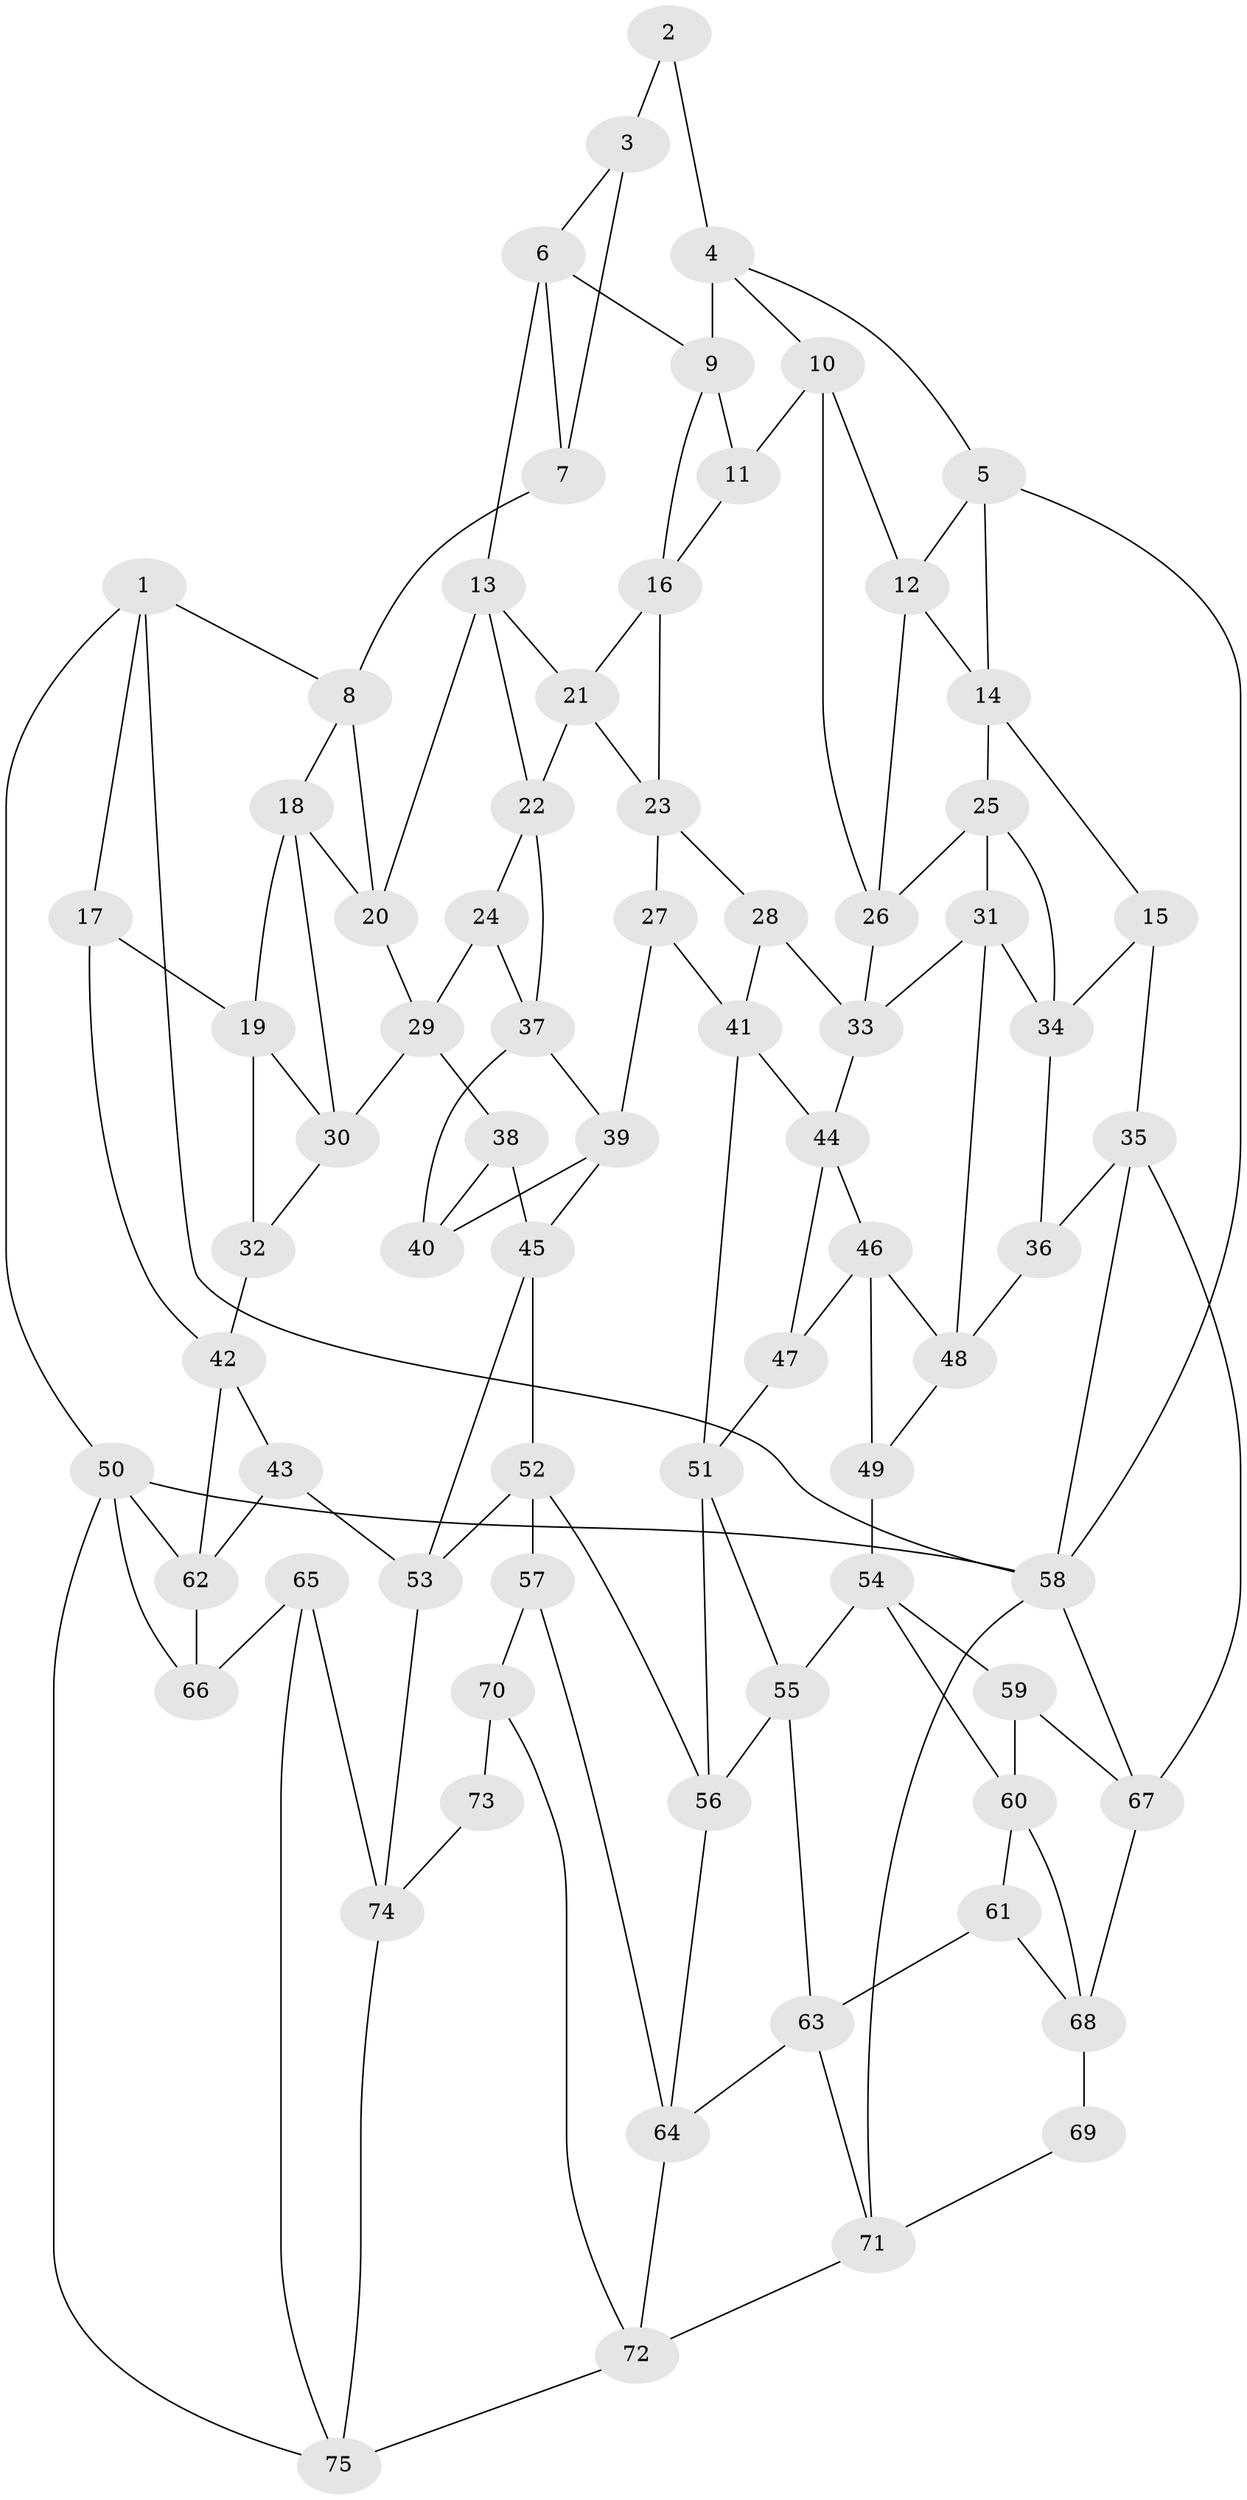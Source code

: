 // original degree distribution, {3: 0.013333333333333334, 4: 0.25333333333333335, 5: 0.49333333333333335, 6: 0.24}
// Generated by graph-tools (version 1.1) at 2025/03/03/09/25 03:03:27]
// undirected, 75 vertices, 138 edges
graph export_dot {
graph [start="1"]
  node [color=gray90,style=filled];
  1;
  2;
  3;
  4;
  5;
  6;
  7;
  8;
  9;
  10;
  11;
  12;
  13;
  14;
  15;
  16;
  17;
  18;
  19;
  20;
  21;
  22;
  23;
  24;
  25;
  26;
  27;
  28;
  29;
  30;
  31;
  32;
  33;
  34;
  35;
  36;
  37;
  38;
  39;
  40;
  41;
  42;
  43;
  44;
  45;
  46;
  47;
  48;
  49;
  50;
  51;
  52;
  53;
  54;
  55;
  56;
  57;
  58;
  59;
  60;
  61;
  62;
  63;
  64;
  65;
  66;
  67;
  68;
  69;
  70;
  71;
  72;
  73;
  74;
  75;
  1 -- 8 [weight=1.0];
  1 -- 17 [weight=1.0];
  1 -- 50 [weight=1.0];
  1 -- 58 [weight=1.0];
  2 -- 3 [weight=2.0];
  2 -- 4 [weight=2.0];
  3 -- 6 [weight=1.0];
  3 -- 7 [weight=1.0];
  4 -- 5 [weight=1.0];
  4 -- 9 [weight=1.0];
  4 -- 10 [weight=1.0];
  5 -- 12 [weight=1.0];
  5 -- 14 [weight=1.0];
  5 -- 58 [weight=1.0];
  6 -- 7 [weight=1.0];
  6 -- 9 [weight=1.0];
  6 -- 13 [weight=1.0];
  7 -- 8 [weight=2.0];
  8 -- 18 [weight=1.0];
  8 -- 20 [weight=1.0];
  9 -- 11 [weight=1.0];
  9 -- 16 [weight=1.0];
  10 -- 11 [weight=1.0];
  10 -- 12 [weight=1.0];
  10 -- 26 [weight=1.0];
  11 -- 16 [weight=1.0];
  12 -- 14 [weight=1.0];
  12 -- 26 [weight=1.0];
  13 -- 20 [weight=1.0];
  13 -- 21 [weight=1.0];
  13 -- 22 [weight=1.0];
  14 -- 15 [weight=1.0];
  14 -- 25 [weight=1.0];
  15 -- 34 [weight=1.0];
  15 -- 35 [weight=1.0];
  16 -- 21 [weight=1.0];
  16 -- 23 [weight=1.0];
  17 -- 19 [weight=2.0];
  17 -- 42 [weight=1.0];
  18 -- 19 [weight=1.0];
  18 -- 20 [weight=1.0];
  18 -- 30 [weight=1.0];
  19 -- 30 [weight=1.0];
  19 -- 32 [weight=1.0];
  20 -- 29 [weight=1.0];
  21 -- 22 [weight=1.0];
  21 -- 23 [weight=1.0];
  22 -- 24 [weight=1.0];
  22 -- 37 [weight=1.0];
  23 -- 27 [weight=1.0];
  23 -- 28 [weight=1.0];
  24 -- 29 [weight=1.0];
  24 -- 37 [weight=1.0];
  25 -- 26 [weight=1.0];
  25 -- 31 [weight=1.0];
  25 -- 34 [weight=1.0];
  26 -- 33 [weight=1.0];
  27 -- 39 [weight=1.0];
  27 -- 41 [weight=1.0];
  28 -- 33 [weight=1.0];
  28 -- 41 [weight=1.0];
  29 -- 30 [weight=1.0];
  29 -- 38 [weight=1.0];
  30 -- 32 [weight=1.0];
  31 -- 33 [weight=1.0];
  31 -- 34 [weight=1.0];
  31 -- 48 [weight=1.0];
  32 -- 42 [weight=1.0];
  33 -- 44 [weight=1.0];
  34 -- 36 [weight=1.0];
  35 -- 36 [weight=1.0];
  35 -- 58 [weight=1.0];
  35 -- 67 [weight=1.0];
  36 -- 48 [weight=1.0];
  37 -- 39 [weight=1.0];
  37 -- 40 [weight=2.0];
  38 -- 40 [weight=1.0];
  38 -- 45 [weight=1.0];
  39 -- 40 [weight=1.0];
  39 -- 45 [weight=1.0];
  41 -- 44 [weight=1.0];
  41 -- 51 [weight=1.0];
  42 -- 43 [weight=1.0];
  42 -- 62 [weight=1.0];
  43 -- 53 [weight=1.0];
  43 -- 62 [weight=1.0];
  44 -- 46 [weight=1.0];
  44 -- 47 [weight=1.0];
  45 -- 52 [weight=1.0];
  45 -- 53 [weight=1.0];
  46 -- 47 [weight=1.0];
  46 -- 48 [weight=1.0];
  46 -- 49 [weight=1.0];
  47 -- 51 [weight=1.0];
  48 -- 49 [weight=1.0];
  49 -- 54 [weight=1.0];
  50 -- 58 [weight=1.0];
  50 -- 62 [weight=1.0];
  50 -- 66 [weight=1.0];
  50 -- 75 [weight=1.0];
  51 -- 55 [weight=1.0];
  51 -- 56 [weight=1.0];
  52 -- 53 [weight=1.0];
  52 -- 56 [weight=1.0];
  52 -- 57 [weight=1.0];
  53 -- 74 [weight=1.0];
  54 -- 55 [weight=1.0];
  54 -- 59 [weight=1.0];
  54 -- 60 [weight=1.0];
  55 -- 56 [weight=1.0];
  55 -- 63 [weight=1.0];
  56 -- 64 [weight=1.0];
  57 -- 64 [weight=1.0];
  57 -- 70 [weight=1.0];
  58 -- 67 [weight=1.0];
  58 -- 71 [weight=1.0];
  59 -- 60 [weight=1.0];
  59 -- 67 [weight=1.0];
  60 -- 61 [weight=1.0];
  60 -- 68 [weight=1.0];
  61 -- 63 [weight=1.0];
  61 -- 68 [weight=1.0];
  62 -- 66 [weight=1.0];
  63 -- 64 [weight=1.0];
  63 -- 71 [weight=1.0];
  64 -- 72 [weight=1.0];
  65 -- 66 [weight=2.0];
  65 -- 74 [weight=1.0];
  65 -- 75 [weight=1.0];
  67 -- 68 [weight=2.0];
  68 -- 69 [weight=2.0];
  69 -- 71 [weight=1.0];
  70 -- 72 [weight=1.0];
  70 -- 73 [weight=2.0];
  71 -- 72 [weight=1.0];
  72 -- 75 [weight=1.0];
  73 -- 74 [weight=1.0];
  74 -- 75 [weight=1.0];
}
